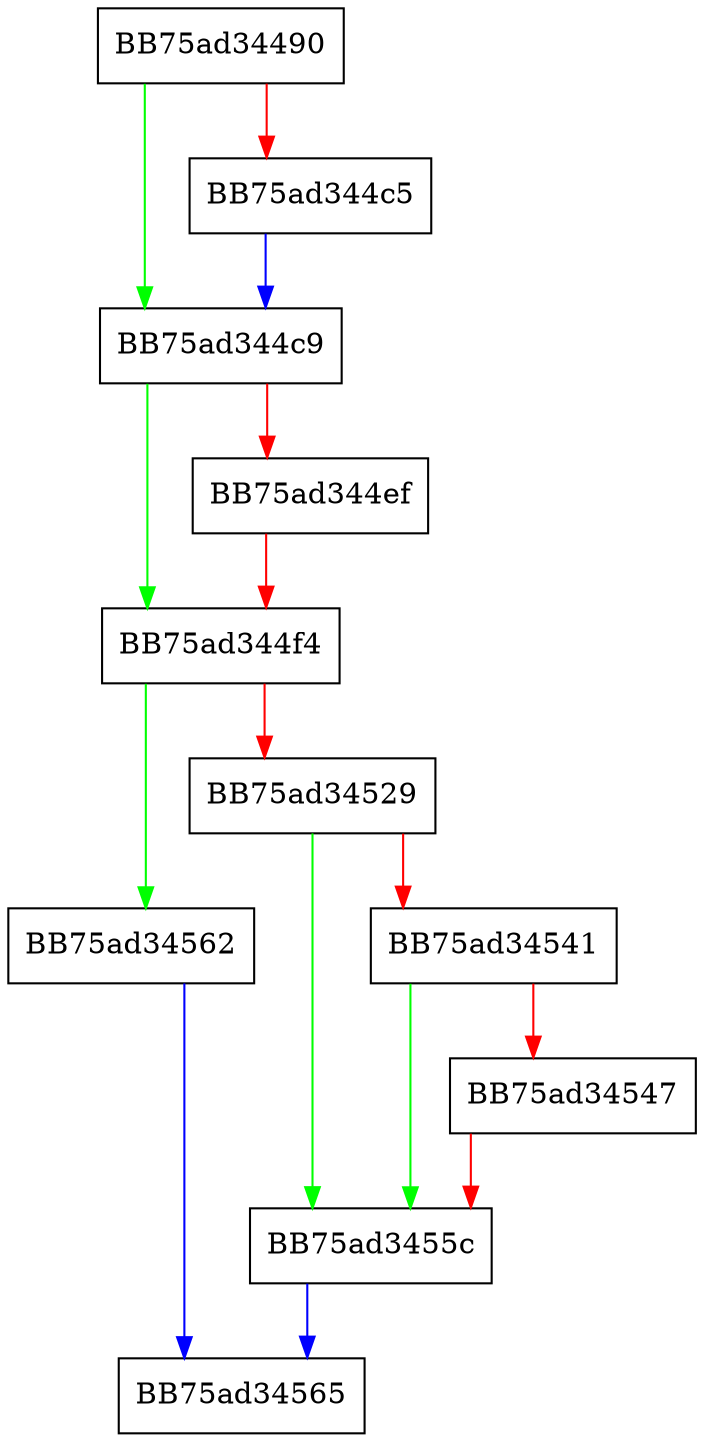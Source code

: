 digraph FileSampleReader {
  node [shape="box"];
  graph [splines=ortho];
  BB75ad34490 -> BB75ad344c9 [color="green"];
  BB75ad34490 -> BB75ad344c5 [color="red"];
  BB75ad344c5 -> BB75ad344c9 [color="blue"];
  BB75ad344c9 -> BB75ad344f4 [color="green"];
  BB75ad344c9 -> BB75ad344ef [color="red"];
  BB75ad344ef -> BB75ad344f4 [color="red"];
  BB75ad344f4 -> BB75ad34562 [color="green"];
  BB75ad344f4 -> BB75ad34529 [color="red"];
  BB75ad34529 -> BB75ad3455c [color="green"];
  BB75ad34529 -> BB75ad34541 [color="red"];
  BB75ad34541 -> BB75ad3455c [color="green"];
  BB75ad34541 -> BB75ad34547 [color="red"];
  BB75ad34547 -> BB75ad3455c [color="red"];
  BB75ad3455c -> BB75ad34565 [color="blue"];
  BB75ad34562 -> BB75ad34565 [color="blue"];
}